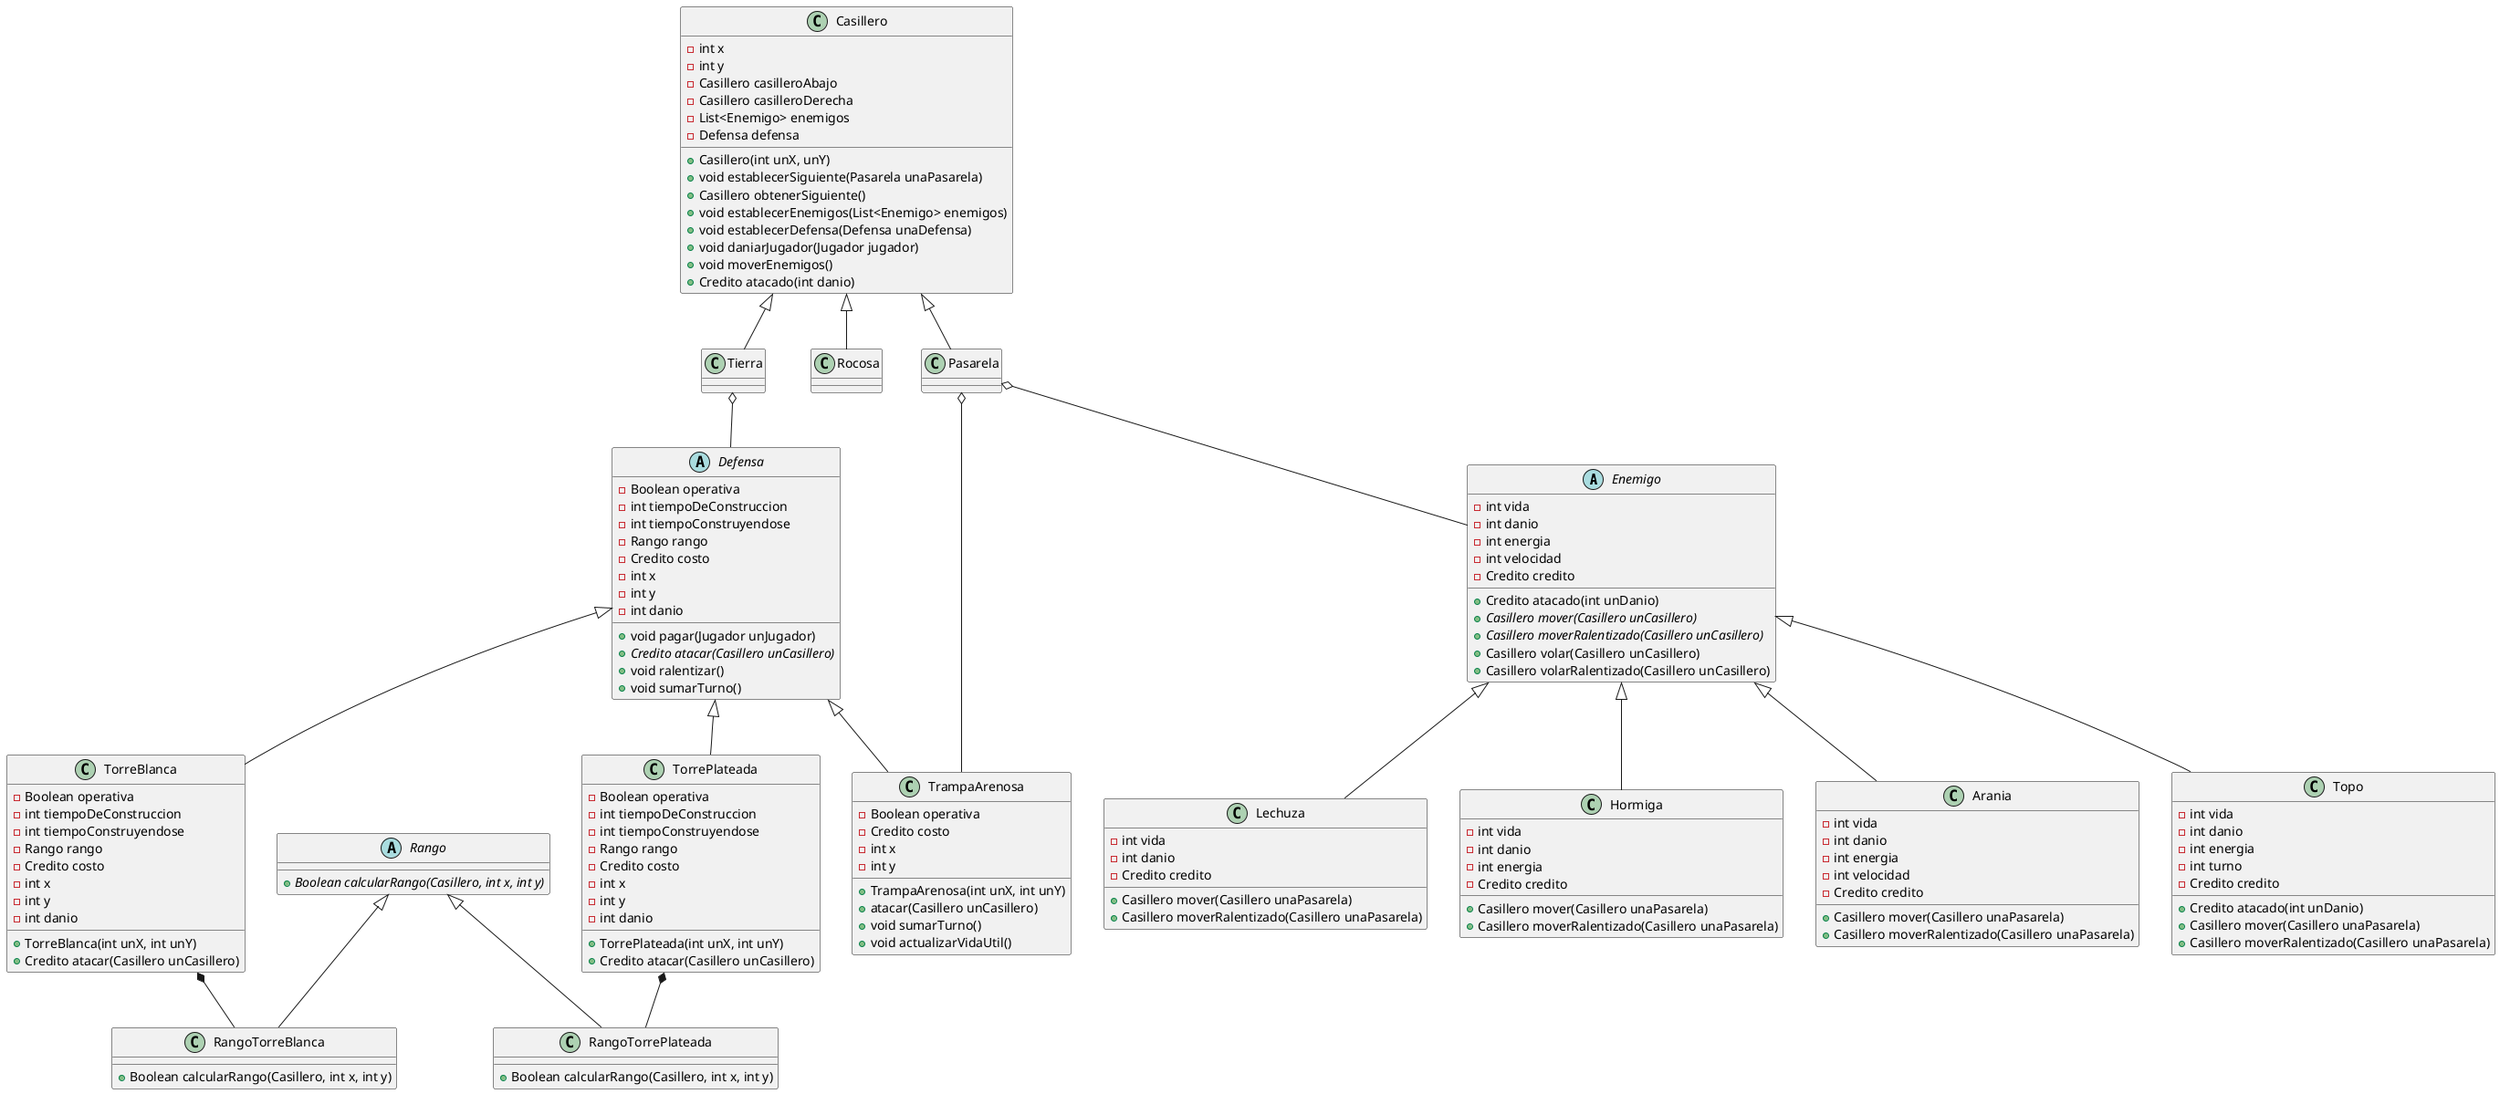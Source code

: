 @startuml

abstract Enemigo {
    - int vida
    - int danio
    - int energia
    - int velocidad
    - Credito credito

    + Credito atacado(int unDanio)
    + {abstract} Casillero mover(Casillero unCasillero)
    + {abstract} Casillero moverRalentizado(Casillero unCasillero)
    + Casillero volar(Casillero unCasillero)
    + Casillero volarRalentizado(Casillero unCasillero)
}

class Hormiga {
    - int vida
    - int danio
    - int energia
    - Credito credito

    + Casillero mover(Casillero unaPasarela)
    + Casillero moverRalentizado(Casillero unaPasarela)
}

class Arania {
    - int vida
    - int danio
    - int energia
    - int velocidad
    - Credito credito

    + Casillero mover(Casillero unaPasarela)
    + Casillero moverRalentizado(Casillero unaPasarela)
}

class Topo {
    - int vida
    - int danio
    - int energia
    - int turno
    - Credito credito

    + Credito atacado(int unDanio)
    + Casillero mover(Casillero unaPasarela)
    + Casillero moverRalentizado(Casillero unaPasarela)
}

class Lechuza {
    - int vida
    - int danio
    - Credito credito

    + Casillero mover(Casillero unaPasarela)
    + Casillero moverRalentizado(Casillero unaPasarela)
}

Enemigo <|-- Hormiga
Enemigo <|-- Arania
Enemigo <|-- Topo
Enemigo <|-- Lechuza
abstract Defensa {
    - Boolean operativa
    - int tiempoDeConstruccion
    - int tiempoConstruyendose
    - Rango rango
    - Credito costo
    - int x
    - int y
    - int danio

    + void pagar(Jugador unJugador)
    + {abstract} Credito atacar(Casillero unCasillero)
    + void ralentizar()
    + void sumarTurno()
}

class TorreBlanca {
    - Boolean operativa
    - int tiempoDeConstruccion
    - int tiempoConstruyendose
    - Rango rango
    - Credito costo
    - int x
    - int y
    - int danio

    + TorreBlanca(int unX, int unY)
    + Credito atacar(Casillero unCasillero)
}

class TorrePlateada {
    - Boolean operativa
    - int tiempoDeConstruccion
    - int tiempoConstruyendose
    - Rango rango
    - Credito costo
    - int x
    - int y
    - int danio

    + TorrePlateada(int unX, int unY)
    + Credito atacar(Casillero unCasillero)
}

class TrampaArenosa {
    - Boolean operativa
    - Credito costo
    - int x
    - int y

    + TrampaArenosa(int unX, int unY)
    + atacar(Casillero unCasillero)
    + void sumarTurno()
    + void actualizarVidaUtil()
}

abstract Rango {
    + {abstract} Boolean calcularRango(Casillero, int x, int y)
}

class RangoTorreBlanca {
    + Boolean calcularRango(Casillero, int x, int y)
}

class RangoTorrePlateada {
    + Boolean calcularRango(Casillero, int x, int y)
}

Defensa <|-- TorreBlanca
Defensa <|-- TorrePlateada
Defensa <|-- TrampaArenosa

Rango <|-- RangoTorreBlanca
Rango <|-- RangoTorrePlateada

TorreBlanca *-- RangoTorreBlanca
TorrePlateada *-- RangoTorrePlateada

' hay que ver si queda así...
class Casillero {
    - int x
    - int y
    - Casillero casilleroAbajo
    - Casillero casilleroDerecha
    - List<Enemigo> enemigos
    - Defensa defensa

    + Casillero(int unX, unY)
    + void establecerSiguiente(Pasarela unaPasarela)
    + Casillero obtenerSiguiente()
    + void establecerEnemigos(List<Enemigo> enemigos)
    + void establecerDefensa(Defensa unaDefensa)
    + void daniarJugador(Jugador jugador)
    + void moverEnemigos()
    + Credito atacado(int danio)
}

class Pasarela {

}

class Rocosa {

}

class Tierra {

}

Casillero <|-- Pasarela
Casillero <|-- Rocosa
Casillero <|-- Tierra

Tierra o-- Defensa
Pasarela o-- Enemigo
Pasarela o-- TrampaArenosa

@enduml